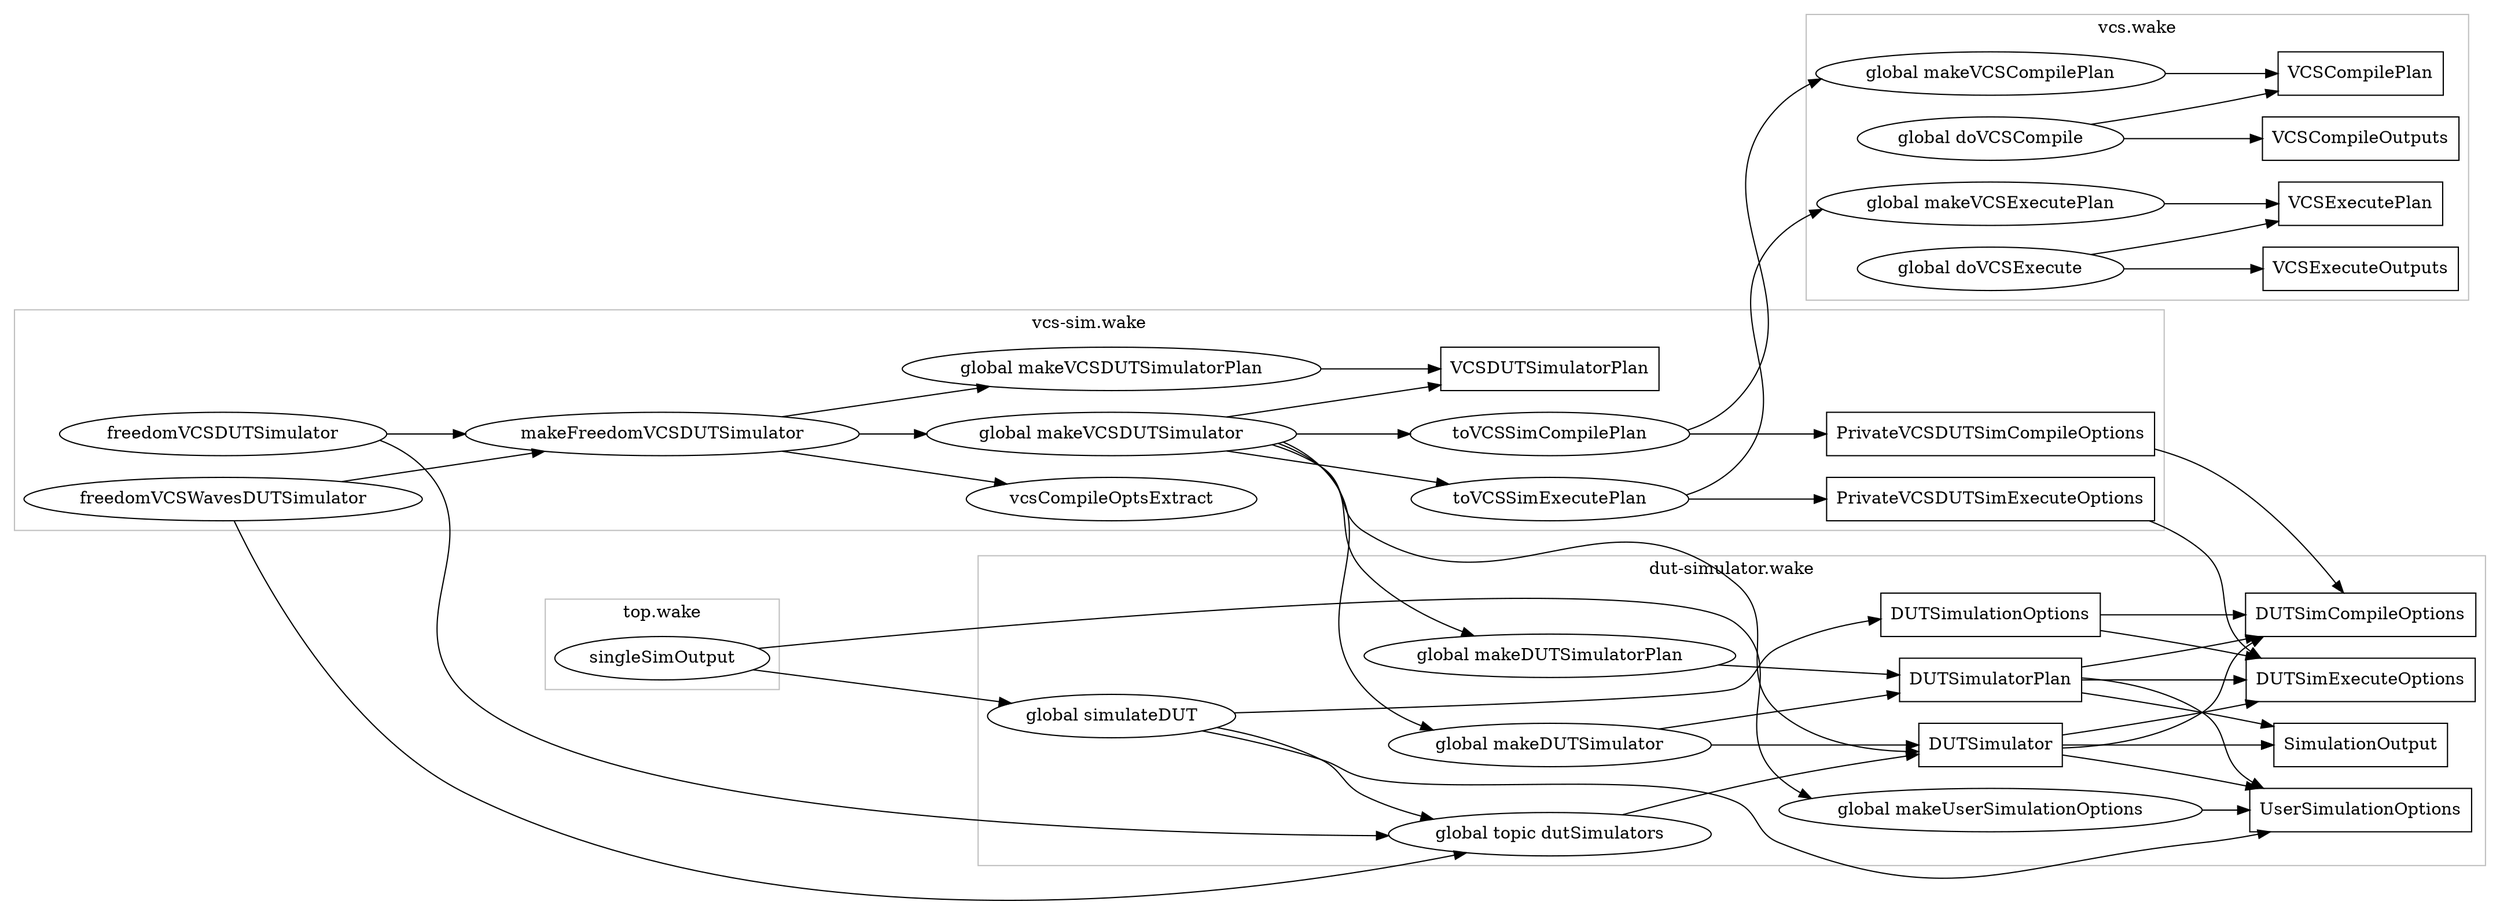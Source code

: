 digraph G {
    rankdir=LR

    subgraph cluster_vcs {
        label = "vcs.wake"
        color = gray

        // tuples/types
        node [shape=box]
        VCSCompilePlan
        VCSExecutePlan
        VCSCompileOutputs
        VCSExecuteOutputs

        // functions
        node [shape=ellipse]
        makeVCSCompilePlan [label="global makeVCSCompilePlan"]
        makeVCSExecutePlan [label="global makeVCSExecutePlan"]
        doVCSCompile [label="global doVCSCompile"]
        doVCSExecute [label="global doVCSExecute"]

        // edges
        makeVCSCompilePlan -> VCSCompilePlan
        makeVCSExecutePlan -> VCSExecutePlan

        doVCSCompile -> VCSCompilePlan
        doVCSCompile -> VCSCompileOutputs

        doVCSExecute -> VCSExecutePlan
        doVCSExecute -> VCSExecuteOutputs
    }

    subgraph cluster_vcs_sim {
        label = "vcs-sim.wake"
        color = gray

        // tuples/types
        node [shape=box]
        VCSDUTSimulatorPlan
        PrivateVCSDUTSimCompileOptions
        PrivateVCSDUTSimExecuteOptions

        // functions
        node [shape=ellipse]
        freedomVCSDUTSimulator
        freedomVCSWavesDUTSimulator
        makeFreedomVCSDUTSimulator
        makeVCSDUTSimulator [label="global makeVCSDUTSimulator"]
        makeVCSDUTSimulatorPlan [label="global makeVCSDUTSimulatorPlan"]
        toVCSSimCompilePlan
        toVCSSimExecutePlan
        vcsCompileOptsExtract

        // edges
        toVCSSimCompilePlan -> {PrivateVCSDUTSimCompileOptions; makeVCSCompilePlan}

        toVCSSimExecutePlan -> {PrivateVCSDUTSimExecuteOptions; makeVCSExecutePlan}

        makeVCSDUTSimulatorPlan -> VCSDUTSimulatorPlan
        makeVCSDUTSimulator -> {
            VCSDUTSimulatorPlan;
            toVCSSimCompilePlan;
            toVCSSimExecutePlan;
        }

        makeFreedomVCSDUTSimulator -> {
            makeVCSDUTSimulatorPlan;
            makeVCSDUTSimulator;
            vcsCompileOptsExtract
        }

        freedomVCSDUTSimulator -> makeFreedomVCSDUTSimulator
        freedomVCSWavesDUTSimulator -> makeFreedomVCSDUTSimulator
    }

    subgraph cluster_dut_simulator {
        label = "dut-simulator.wake"
        color = gray

        // tuples/types
        node [shape=box]
        DUTSimCompileOptions
        DUTSimExecuteOptions
        DUTSimulationOptions
        DUTSimulator
        DUTSimulatorPlan
        UserSimulationOptions
        SimulationOutput

        // functions
        node [shape=ellipse]
        dutSimulators [label="global topic dutSimulators"]
        makeDUTSimulator [label="global makeDUTSimulator"]
        makeDUTSimulatorPlan [label="global makeDUTSimulatorPlan"]
        makeUserSimulationOptions [label="global makeUserSimulationOptions"]
        simulateDUT [label="global simulateDUT"]

        // edges
        DUTSimulatorPlan -> {
            DUTSimCompileOptions;
            DUTSimExecuteOptions;
            UserSimulationOptions;
            SimulationOutput
        }
        DUTSimulator -> {
            DUTSimCompileOptions;
            DUTSimExecuteOptions;
            UserSimulationOptions;
            SimulationOutput
        }
        DUTSimulationOptions -> {DUTSimCompileOptions; DUTSimExecuteOptions}
        dutSimulators -> DUTSimulator
        makeDUTSimulator -> {DUTSimulatorPlan; DUTSimulator}
        makeDUTSimulatorPlan -> DUTSimulatorPlan
        makeUserSimulationOptions -> UserSimulationOptions
        simulateDUT -> {DUTSimulationOptions; UserSimulationOptions; dutSimulators}
    }

    subgraph cluster_top {
        label = "top.wake"
        color = gray

        // tuples/types
        node [shape=box]

        // functions
        node [shape=ellipse]
        singleSimOutput
    }

    // edges
    PrivateVCSDUTSimCompileOptions -> DUTSimCompileOptions
    PrivateVCSDUTSimExecuteOptions -> DUTSimExecuteOptions
    singleSimOutput -> {makeUserSimulationOptions; simulateDUT}
    makeVCSDUTSimulator -> DUTSimulator
    makeVCSDUTSimulator -> makeDUTSimulatorPlan
    makeVCSDUTSimulator -> makeDUTSimulator
    freedomVCSDUTSimulator -> dutSimulators
    freedomVCSWavesDUTSimulator -> dutSimulators
}
